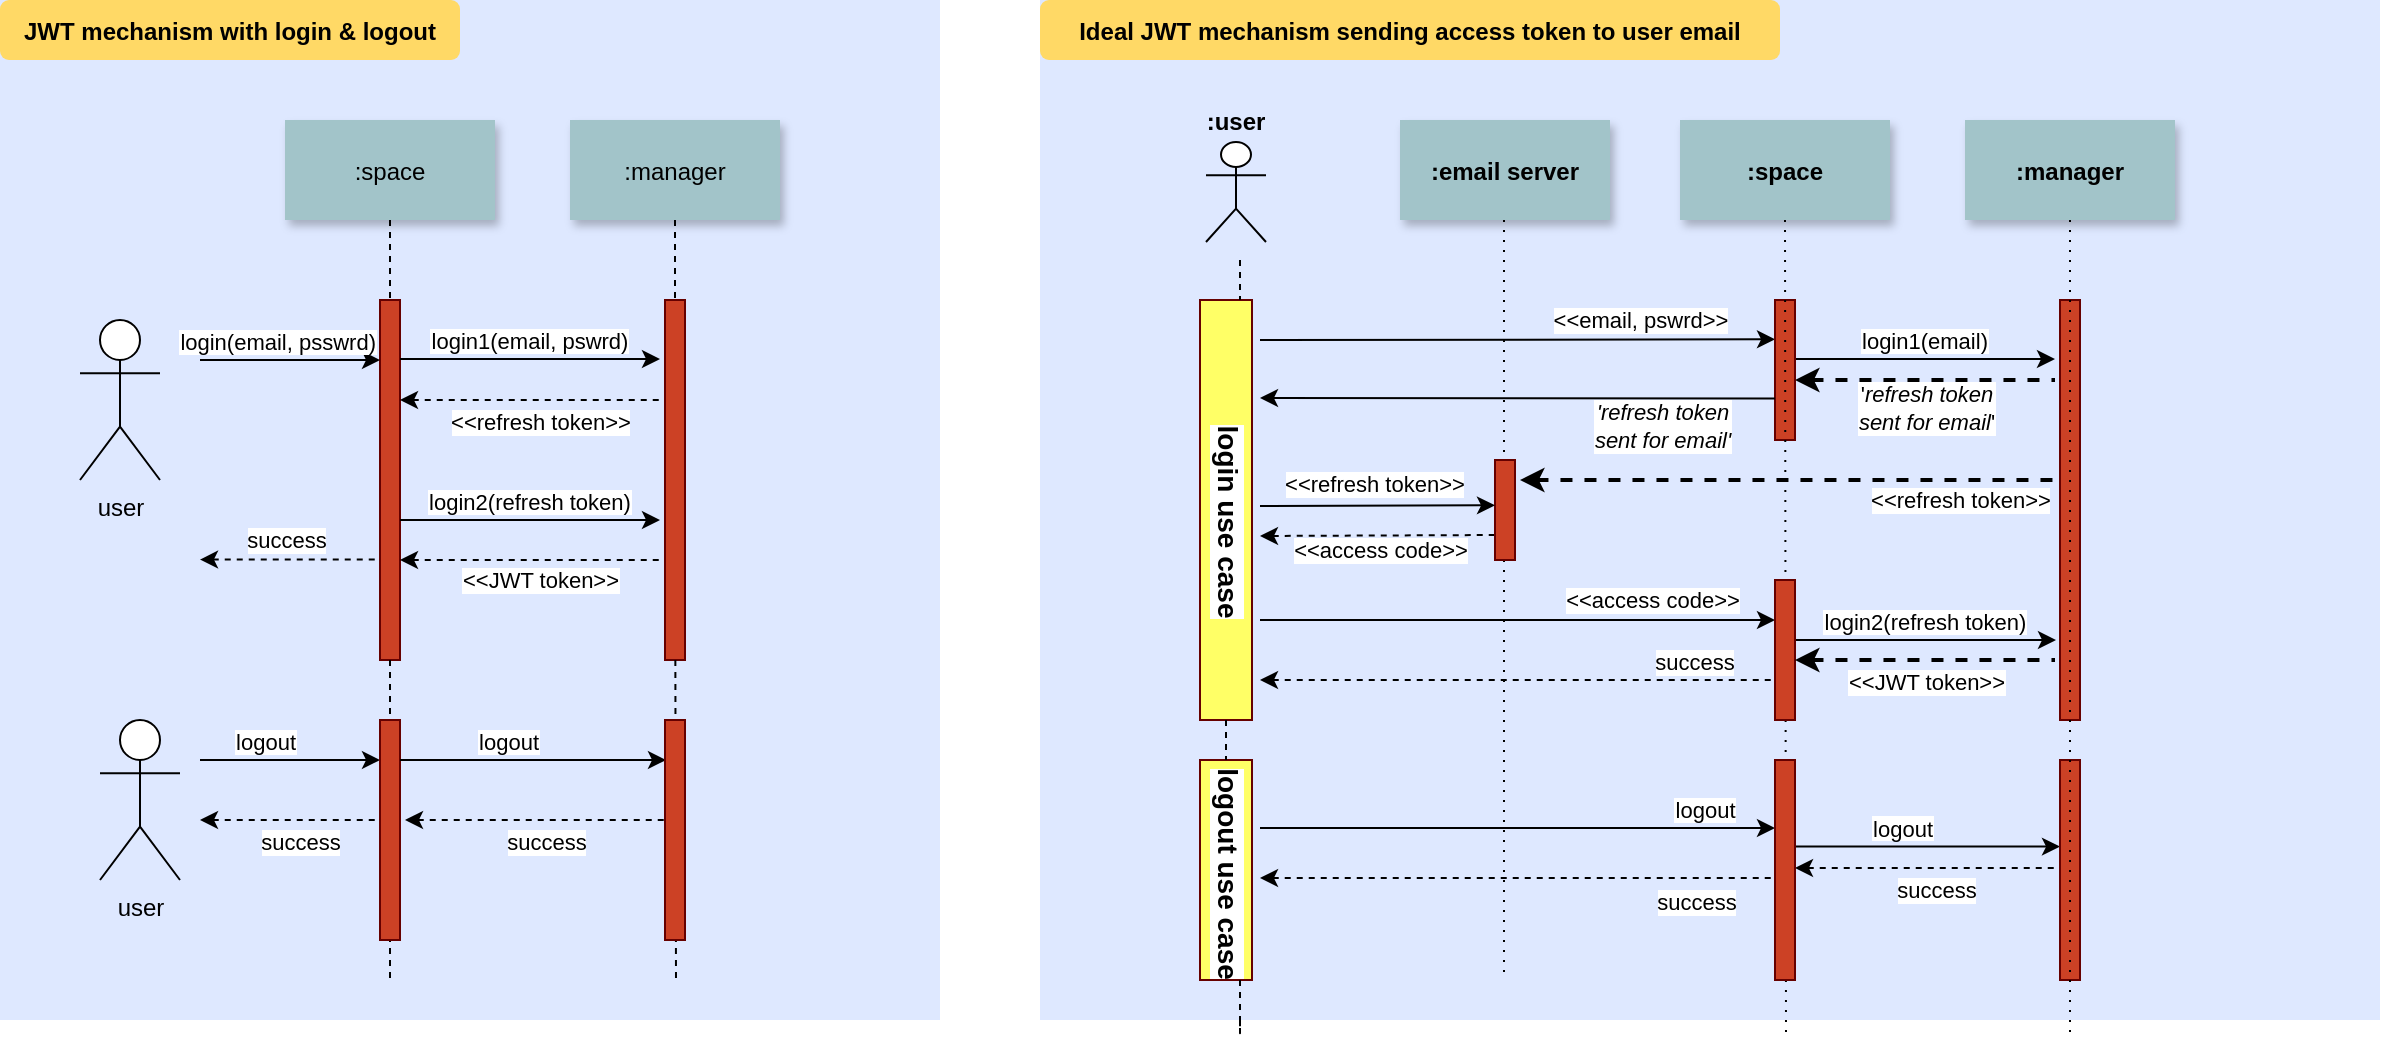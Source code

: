 <mxfile version="13.4.9" type="device"><diagram name="Page-1" id="9361dd3d-8414-5efd-6122-117bd74ce7a7"><mxGraphModel dx="1335" dy="773" grid="1" gridSize="10" guides="1" tooltips="1" connect="1" arrows="1" fold="1" page="0" pageScale="1.5" pageWidth="826" pageHeight="1169" background="#ffffff" math="0" shadow="0"><root><mxCell id="0"/><mxCell id="1" parent="0"/><mxCell id="HkiXsHCEsJmDDIfT9yJ9-106" value="" style="fillColor=#DEE8FF;strokeColor=none" vertex="1" parent="1"><mxGeometry x="530" width="670" height="510" as="geometry"/></mxCell><mxCell id="HkiXsHCEsJmDDIfT9yJ9-195" value="" style="strokeColor=#660000;fillColor=#FFFF66;horizontal=1;" vertex="1" parent="1"><mxGeometry x="610" y="380" width="26" height="110" as="geometry"/></mxCell><mxCell id="HkiXsHCEsJmDDIfT9yJ9-185" value="" style="strokeColor=#660000;fillColor=#FFFF66;horizontal=1;" vertex="1" parent="1"><mxGeometry x="610" y="150" width="26" height="210" as="geometry"/></mxCell><mxCell id="HkiXsHCEsJmDDIfT9yJ9-160" value="" style="edgeStyle=elbowEdgeStyle;elbow=horizontal;endArrow=none;dashed=1;dashPattern=1 4;" edge="1" parent="1" source="HkiXsHCEsJmDDIfT9yJ9-150"><mxGeometry x="787.5" y="310" width="100" height="100" as="geometry"><mxPoint x="763.172" y="110" as="sourcePoint"/><mxPoint x="762" y="490" as="targetPoint"/></mxGeometry></mxCell><mxCell id="69" value="" style="fillColor=#DEE8FF;strokeColor=none" parent="1" vertex="1"><mxGeometry x="10" width="470" height="510" as="geometry"/></mxCell><mxCell id="2" value="" style="fillColor=#CC4125;strokeColor=#660000" parent="1" vertex="1"><mxGeometry x="200" y="150" width="10" height="180" as="geometry"/></mxCell><mxCell id="3" value="login(email, psswrd)" style="edgeStyle=none;verticalLabelPosition=top;verticalAlign=bottom;labelPosition=left;align=right" parent="1" edge="1"><mxGeometry y="30.5" width="100" height="100" as="geometry"><mxPoint x="110" y="180" as="sourcePoint"/><mxPoint x="200" y="180" as="targetPoint"/><mxPoint x="45" as="offset"/></mxGeometry></mxCell><mxCell id="4" value=":space" style="shadow=1;fillColor=#A2C4C9;strokeColor=none" parent="1" vertex="1"><mxGeometry x="152.5" y="60" width="105" height="50" as="geometry"/></mxCell><mxCell id="6" value="" style="fillColor=#CC4125;strokeColor=#660000" parent="1" vertex="1"><mxGeometry x="342.5" y="150" width="10" height="180" as="geometry"/></mxCell><mxCell id="7" value=":manager" style="shadow=1;fillColor=#A2C4C9;strokeColor=none" parent="1" vertex="1"><mxGeometry x="295" y="60" width="105" height="50" as="geometry"/></mxCell><mxCell id="8" value="" style="edgeStyle=none;endArrow=none;dashed=1" parent="1" source="7" target="6" edge="1"><mxGeometry x="272.335" y="165" width="100" height="100" as="geometry"><mxPoint x="347.259" y="110" as="sourcePoint"/><mxPoint x="347.576" y="165" as="targetPoint"/></mxGeometry></mxCell><mxCell id="9" value="login1(email, pswrd)" style="edgeStyle=none;verticalLabelPosition=top;verticalAlign=bottom" parent="1" edge="1"><mxGeometry x="220" y="92" width="100" height="100" as="geometry"><mxPoint x="210" y="179.5" as="sourcePoint"/><mxPoint x="340" y="179.5" as="targetPoint"/></mxGeometry></mxCell><mxCell id="11" value="" style="edgeStyle=none;verticalLabelPosition=top;verticalAlign=bottom;endArrow=none;startArrow=classic;dashed=1" parent="1" edge="1"><mxGeometry x="220" y="112.499" width="100" height="100" as="geometry"><mxPoint x="210" y="199.999" as="sourcePoint"/><mxPoint x="340" y="199.999" as="targetPoint"/></mxGeometry></mxCell><mxCell id="HkiXsHCEsJmDDIfT9yJ9-90" value="&amp;lt;&amp;lt;refresh token&amp;gt;&amp;gt;" style="edgeLabel;html=1;align=center;verticalAlign=middle;resizable=0;points=[];" vertex="1" connectable="0" parent="11"><mxGeometry relative="1" as="geometry"><mxPoint x="5" y="10.42" as="offset"/></mxGeometry></mxCell><mxCell id="12" value="" style="edgeStyle=none;verticalLabelPosition=top;verticalAlign=bottom;labelPosition=left;align=right;endArrow=none;startArrow=classic;dashed=1" parent="1" edge="1"><mxGeometry x="110" y="179.759" width="100" height="100" as="geometry"><mxPoint x="110" y="279.759" as="sourcePoint"/><mxPoint x="200" y="279.759" as="targetPoint"/></mxGeometry></mxCell><mxCell id="HkiXsHCEsJmDDIfT9yJ9-94" value="success" style="edgeLabel;html=1;align=center;verticalAlign=middle;resizable=0;points=[];" vertex="1" connectable="0" parent="12"><mxGeometry relative="1" as="geometry"><mxPoint x="-2.5" y="-10.36" as="offset"/></mxGeometry></mxCell><mxCell id="33" value="" style="edgeStyle=elbowEdgeStyle;elbow=horizontal;endArrow=none;dashed=1" parent="1" source="4" target="2" edge="1"><mxGeometry x="230.0" y="310" width="100" height="100" as="geometry"><mxPoint x="230.0" y="410" as="sourcePoint"/><mxPoint x="330" y="310" as="targetPoint"/></mxGeometry></mxCell><mxCell id="44" value="" style="edgeStyle=none;dashed=1;endArrow=none" parent="1" source="2" edge="1"><mxGeometry x="50" y="300" width="100" height="100" as="geometry"><mxPoint x="50" y="400" as="sourcePoint"/><mxPoint x="205" y="490" as="targetPoint"/></mxGeometry></mxCell><mxCell id="52" value="" style="edgeStyle=none;endArrow=none;dashed=1" parent="1" source="6" edge="1"><mxGeometry x="376.571" y="339.697" width="100" height="100" as="geometry"><mxPoint x="451.736" y="284.697" as="sourcePoint"/><mxPoint x="348" y="490" as="targetPoint"/></mxGeometry></mxCell><mxCell id="71" value="JWT mechanism with login &amp; logout" style="rounded=1;fontStyle=1;fillColor=#FFD966;strokeColor=none" parent="1" vertex="1"><mxGeometry x="10" width="230" height="30" as="geometry"/></mxCell><mxCell id="HkiXsHCEsJmDDIfT9yJ9-89" value="user" style="shape=umlActor;verticalLabelPosition=bottom;verticalAlign=top;html=1;outlineConnect=0;" vertex="1" parent="1"><mxGeometry x="50" y="160" width="40" height="80" as="geometry"/></mxCell><mxCell id="HkiXsHCEsJmDDIfT9yJ9-91" value="login2(refresh token)" style="edgeStyle=none;verticalLabelPosition=top;verticalAlign=bottom" edge="1" parent="1"><mxGeometry x="220" y="172.5" width="100" height="100" as="geometry"><mxPoint x="210" y="260" as="sourcePoint"/><mxPoint x="340" y="260" as="targetPoint"/></mxGeometry></mxCell><mxCell id="HkiXsHCEsJmDDIfT9yJ9-92" value="" style="edgeStyle=none;verticalLabelPosition=top;verticalAlign=bottom;endArrow=none;startArrow=classic;dashed=1" edge="1" parent="1"><mxGeometry x="220" y="192.499" width="100" height="100" as="geometry"><mxPoint x="210" y="279.999" as="sourcePoint"/><mxPoint x="340" y="279.999" as="targetPoint"/></mxGeometry></mxCell><mxCell id="HkiXsHCEsJmDDIfT9yJ9-93" value="&amp;lt;&amp;lt;JWT token&amp;gt;&amp;gt;" style="edgeLabel;html=1;align=center;verticalAlign=middle;resizable=0;points=[];" vertex="1" connectable="0" parent="HkiXsHCEsJmDDIfT9yJ9-92"><mxGeometry relative="1" as="geometry"><mxPoint x="5" y="10.0" as="offset"/></mxGeometry></mxCell><mxCell id="HkiXsHCEsJmDDIfT9yJ9-96" value="user" style="shape=umlActor;verticalLabelPosition=bottom;verticalAlign=top;html=1;outlineConnect=0;" vertex="1" parent="1"><mxGeometry x="60" y="360" width="40" height="80" as="geometry"/></mxCell><mxCell id="HkiXsHCEsJmDDIfT9yJ9-98" value="logout" style="edgeStyle=none;verticalLabelPosition=top;verticalAlign=bottom;labelPosition=left;align=right" edge="1" parent="1"><mxGeometry width="100" height="100" as="geometry"><mxPoint x="110" y="380" as="sourcePoint"/><mxPoint x="200" y="380" as="targetPoint"/><mxPoint x="5" as="offset"/></mxGeometry></mxCell><mxCell id="HkiXsHCEsJmDDIfT9yJ9-99" value="" style="fillColor=#CC4125;strokeColor=#660000" vertex="1" parent="1"><mxGeometry x="200" y="360" width="10" height="110" as="geometry"/></mxCell><mxCell id="HkiXsHCEsJmDDIfT9yJ9-100" value="logout" style="edgeStyle=none;verticalLabelPosition=top;verticalAlign=bottom;labelPosition=left;align=right;" edge="1" parent="1"><mxGeometry x="100" width="100" height="100" as="geometry"><mxPoint x="210" y="380" as="sourcePoint"/><mxPoint x="343" y="380" as="targetPoint"/><mxPoint x="5" as="offset"/></mxGeometry></mxCell><mxCell id="HkiXsHCEsJmDDIfT9yJ9-101" value="" style="fillColor=#CC4125;strokeColor=#660000" vertex="1" parent="1"><mxGeometry x="342.5" y="360" width="10" height="110" as="geometry"/></mxCell><mxCell id="HkiXsHCEsJmDDIfT9yJ9-102" value="" style="edgeStyle=none;verticalLabelPosition=top;verticalAlign=bottom;endArrow=none;startArrow=classic;dashed=1" edge="1" parent="1"><mxGeometry x="222.5" y="322.499" width="100" height="100" as="geometry"><mxPoint x="212.5" y="409.999" as="sourcePoint"/><mxPoint x="342.5" y="409.999" as="targetPoint"/></mxGeometry></mxCell><mxCell id="HkiXsHCEsJmDDIfT9yJ9-103" value="success" style="edgeLabel;html=1;align=center;verticalAlign=middle;resizable=0;points=[];" vertex="1" connectable="0" parent="HkiXsHCEsJmDDIfT9yJ9-102"><mxGeometry relative="1" as="geometry"><mxPoint x="5" y="10.42" as="offset"/></mxGeometry></mxCell><mxCell id="HkiXsHCEsJmDDIfT9yJ9-104" value="" style="edgeStyle=none;verticalLabelPosition=top;verticalAlign=bottom;endArrow=none;startArrow=classic;dashed=1" edge="1" parent="1"><mxGeometry x="80" y="322.499" width="100" height="100" as="geometry"><mxPoint x="110" y="410" as="sourcePoint"/><mxPoint x="200" y="409.999" as="targetPoint"/></mxGeometry></mxCell><mxCell id="HkiXsHCEsJmDDIfT9yJ9-105" value="success" style="edgeLabel;html=1;align=center;verticalAlign=middle;resizable=0;points=[];" vertex="1" connectable="0" parent="HkiXsHCEsJmDDIfT9yJ9-104"><mxGeometry relative="1" as="geometry"><mxPoint x="5" y="10.42" as="offset"/></mxGeometry></mxCell><mxCell id="HkiXsHCEsJmDDIfT9yJ9-108" value="" style="edgeStyle=none;verticalLabelPosition=top;verticalAlign=bottom;labelPosition=left;align=right" edge="1" parent="1"><mxGeometry width="100" height="100" as="geometry"><mxPoint x="640" y="170" as="sourcePoint"/><mxPoint x="897.5" y="169.66" as="targetPoint"/><mxPoint x="101" as="offset"/></mxGeometry></mxCell><mxCell id="HkiXsHCEsJmDDIfT9yJ9-109" value=":space" style="shadow=1;fillColor=#A2C4C9;strokeColor=none;fontStyle=1" vertex="1" parent="1"><mxGeometry x="850" y="60" width="105" height="50" as="geometry"/></mxCell><mxCell id="HkiXsHCEsJmDDIfT9yJ9-110" value="" style="fillColor=#CC4125;strokeColor=#660000" vertex="1" parent="1"><mxGeometry x="1040" y="150" width="10" height="210" as="geometry"/></mxCell><mxCell id="HkiXsHCEsJmDDIfT9yJ9-111" value=":manager" style="shadow=1;fillColor=#A2C4C9;strokeColor=none;fontStyle=1" vertex="1" parent="1"><mxGeometry x="992.5" y="60" width="105" height="50" as="geometry"/></mxCell><mxCell id="HkiXsHCEsJmDDIfT9yJ9-113" value="login1(email)" style="edgeStyle=none;verticalLabelPosition=top;verticalAlign=bottom" edge="1" parent="1"><mxGeometry x="917.5" y="92" width="100" height="100" as="geometry"><mxPoint x="907.5" y="179.5" as="sourcePoint"/><mxPoint x="1037.5" y="179.5" as="targetPoint"/></mxGeometry></mxCell><mxCell id="HkiXsHCEsJmDDIfT9yJ9-114" value="" style="edgeStyle=none;verticalLabelPosition=top;verticalAlign=bottom;endArrow=none;startArrow=classic;dashed=1;strokeWidth=2;" edge="1" parent="1"><mxGeometry x="917.5" y="102.499" width="100" height="100" as="geometry"><mxPoint x="907.5" y="189.999" as="sourcePoint"/><mxPoint x="1037.5" y="189.999" as="targetPoint"/></mxGeometry></mxCell><mxCell id="HkiXsHCEsJmDDIfT9yJ9-115" value="'&lt;i&gt;refresh token&lt;br&gt;sent for email&lt;/i&gt;'" style="edgeLabel;html=1;align=center;verticalAlign=middle;resizable=0;points=[];" vertex="1" connectable="0" parent="HkiXsHCEsJmDDIfT9yJ9-114"><mxGeometry relative="1" as="geometry"><mxPoint y="14" as="offset"/></mxGeometry></mxCell><mxCell id="HkiXsHCEsJmDDIfT9yJ9-151" value="&amp;lt;&amp;lt;refresh token&amp;gt;&amp;gt;" style="edgeLabel;html=1;align=center;verticalAlign=middle;resizable=0;points=[];" vertex="1" connectable="0" parent="HkiXsHCEsJmDDIfT9yJ9-114"><mxGeometry relative="1" as="geometry"><mxPoint x="17.5" y="60" as="offset"/></mxGeometry></mxCell><mxCell id="HkiXsHCEsJmDDIfT9yJ9-163" value="&amp;lt;&amp;lt;access code&amp;gt;&amp;gt;" style="edgeLabel;html=1;align=center;verticalAlign=middle;resizable=0;points=[];" vertex="1" connectable="0" parent="HkiXsHCEsJmDDIfT9yJ9-114"><mxGeometry relative="1" as="geometry"><mxPoint x="-272.33" y="85" as="offset"/></mxGeometry></mxCell><mxCell id="HkiXsHCEsJmDDIfT9yJ9-116" value="" style="edgeStyle=none;verticalLabelPosition=top;verticalAlign=bottom;labelPosition=left;align=right;endArrow=none;startArrow=classic;dashed=1;entryX=0;entryY=0.75;entryDx=0;entryDy=0;" edge="1" parent="1" target="HkiXsHCEsJmDDIfT9yJ9-159"><mxGeometry x="660" y="169.999" width="100" height="100" as="geometry"><mxPoint x="640" y="268" as="sourcePoint"/><mxPoint x="750" y="269.999" as="targetPoint"/></mxGeometry></mxCell><mxCell id="HkiXsHCEsJmDDIfT9yJ9-119" value="" style="edgeStyle=none;dashed=1;endArrow=none;exitX=0.5;exitY=1;exitDx=0;exitDy=0;dashPattern=1 4;" edge="1" source="HkiXsHCEsJmDDIfT9yJ9-187" parent="1"><mxGeometry x="747.5" y="285" width="100" height="100" as="geometry"><mxPoint x="747.5" y="385" as="sourcePoint"/><mxPoint x="903" y="485" as="targetPoint"/></mxGeometry></mxCell><mxCell id="HkiXsHCEsJmDDIfT9yJ9-121" value="Ideal JWT mechanism sending access token to user email" style="rounded=1;fontStyle=1;fillColor=#FFD966;strokeColor=none" vertex="1" parent="1"><mxGeometry x="530" width="370" height="30" as="geometry"/></mxCell><mxCell id="HkiXsHCEsJmDDIfT9yJ9-122" value="" style="shape=umlActor;verticalLabelPosition=bottom;verticalAlign=top;html=1;outlineConnect=0;" vertex="1" parent="1"><mxGeometry x="613" y="71" width="30" height="50" as="geometry"/></mxCell><mxCell id="HkiXsHCEsJmDDIfT9yJ9-124" value="" style="edgeStyle=none;verticalLabelPosition=top;verticalAlign=bottom;endArrow=none;startArrow=classic;dashed=1;strokeWidth=2;" edge="1" parent="1"><mxGeometry x="920" y="167.159" width="100" height="100" as="geometry"><mxPoint x="770" y="240" as="sourcePoint"/><mxPoint x="1040" y="240" as="targetPoint"/></mxGeometry></mxCell><mxCell id="HkiXsHCEsJmDDIfT9yJ9-127" value="logout" style="edgeStyle=none;verticalLabelPosition=top;verticalAlign=bottom;labelPosition=left;align=right;entryX=0;entryY=0.5;entryDx=0;entryDy=0;" edge="1" parent="1"><mxGeometry y="-21" width="100" height="100" as="geometry"><mxPoint x="640" y="414" as="sourcePoint"/><mxPoint x="897.5" y="414" as="targetPoint"/><mxPoint x="111" as="offset"/></mxGeometry></mxCell><mxCell id="HkiXsHCEsJmDDIfT9yJ9-129" value="logout" style="edgeStyle=none;verticalLabelPosition=top;verticalAlign=bottom;labelPosition=left;align=right;" edge="1" parent="1"><mxGeometry x="797" y="43.31" width="100" height="100" as="geometry"><mxPoint x="907" y="423.31" as="sourcePoint"/><mxPoint x="1040" y="423.31" as="targetPoint"/><mxPoint x="5" as="offset"/></mxGeometry></mxCell><mxCell id="HkiXsHCEsJmDDIfT9yJ9-131" value="" style="edgeStyle=none;verticalLabelPosition=top;verticalAlign=bottom;endArrow=none;startArrow=classic;dashed=1" edge="1" parent="1"><mxGeometry x="917.5" y="346.499" width="100" height="100" as="geometry"><mxPoint x="907.5" y="433.999" as="sourcePoint"/><mxPoint x="1037.5" y="433.999" as="targetPoint"/></mxGeometry></mxCell><mxCell id="HkiXsHCEsJmDDIfT9yJ9-132" value="success" style="edgeLabel;html=1;align=center;verticalAlign=middle;resizable=0;points=[];" vertex="1" connectable="0" parent="HkiXsHCEsJmDDIfT9yJ9-131"><mxGeometry relative="1" as="geometry"><mxPoint x="5" y="10.42" as="offset"/></mxGeometry></mxCell><mxCell id="HkiXsHCEsJmDDIfT9yJ9-133" value="" style="edgeStyle=none;verticalLabelPosition=top;verticalAlign=bottom;endArrow=none;startArrow=classic;dashed=1" edge="1" parent="1"><mxGeometry x="777.5" y="351.499" width="100" height="100" as="geometry"><mxPoint x="640" y="439" as="sourcePoint"/><mxPoint x="897.5" y="438.999" as="targetPoint"/></mxGeometry></mxCell><mxCell id="HkiXsHCEsJmDDIfT9yJ9-158" value="success" style="edgeLabel;html=1;align=center;verticalAlign=middle;resizable=0;points=[];" vertex="1" connectable="0" parent="HkiXsHCEsJmDDIfT9yJ9-133"><mxGeometry relative="1" as="geometry"><mxPoint x="89" y="12.0" as="offset"/></mxGeometry></mxCell><mxCell id="HkiXsHCEsJmDDIfT9yJ9-150" value=":email server" style="shadow=1;fillColor=#A2C4C9;strokeColor=none;fontStyle=1" vertex="1" parent="1"><mxGeometry x="710" y="60" width="105" height="50" as="geometry"/></mxCell><mxCell id="HkiXsHCEsJmDDIfT9yJ9-159" value="" style="fillColor=#CC4125;strokeColor=#660000" vertex="1" parent="1"><mxGeometry x="757.5" y="230" width="10" height="50" as="geometry"/></mxCell><mxCell id="HkiXsHCEsJmDDIfT9yJ9-161" value="login2(refresh token)" style="edgeStyle=none;verticalLabelPosition=top;verticalAlign=bottom" edge="1" parent="1"><mxGeometry x="917.5" y="232.5" width="100" height="100" as="geometry"><mxPoint x="907.5" y="320.0" as="sourcePoint"/><mxPoint x="1038" y="320" as="targetPoint"/></mxGeometry></mxCell><mxCell id="HkiXsHCEsJmDDIfT9yJ9-107" value="" style="fillColor=#CC4125;strokeColor=#660000" vertex="1" parent="1"><mxGeometry x="897.5" y="150" width="10" height="70" as="geometry"/></mxCell><mxCell id="HkiXsHCEsJmDDIfT9yJ9-162" value="" style="edgeStyle=none;dashed=1;endArrow=none;exitX=0.5;exitY=1;exitDx=0;exitDy=0;dashPattern=1 4;" edge="1" parent="1" source="HkiXsHCEsJmDDIfT9yJ9-109"><mxGeometry x="747.5" y="300" width="100" height="100" as="geometry"><mxPoint x="902.5" y="110" as="sourcePoint"/><mxPoint x="903" y="520" as="targetPoint"/></mxGeometry></mxCell><mxCell id="HkiXsHCEsJmDDIfT9yJ9-164" value="" style="edgeStyle=none;verticalLabelPosition=top;verticalAlign=bottom;labelPosition=left;align=right" edge="1" parent="1"><mxGeometry x="557.5" y="-127.34" width="100" height="100" as="geometry"><mxPoint x="640" y="253" as="sourcePoint"/><mxPoint x="757.5" y="252.66" as="targetPoint"/><mxPoint x="5" as="offset"/></mxGeometry></mxCell><mxCell id="HkiXsHCEsJmDDIfT9yJ9-166" value="" style="edgeStyle=none;verticalLabelPosition=top;verticalAlign=bottom;labelPosition=left;align=right" edge="1" parent="1"><mxGeometry y="-30" width="100" height="100" as="geometry"><mxPoint x="640" y="310" as="sourcePoint"/><mxPoint x="897.5" y="310" as="targetPoint"/><mxPoint x="111" y="-20" as="offset"/></mxGeometry></mxCell><mxCell id="HkiXsHCEsJmDDIfT9yJ9-167" value="" style="fillColor=#CC4125;strokeColor=#660000" vertex="1" parent="1"><mxGeometry x="897.5" y="290" width="10" height="70" as="geometry"/></mxCell><mxCell id="HkiXsHCEsJmDDIfT9yJ9-169" value="" style="edgeStyle=none;verticalLabelPosition=top;verticalAlign=bottom;endArrow=none;startArrow=classic;dashed=1;strokeWidth=2;" edge="1" parent="1"><mxGeometry x="917.5" y="242.499" width="100" height="100" as="geometry"><mxPoint x="907.5" y="329.999" as="sourcePoint"/><mxPoint x="1037.5" y="329.999" as="targetPoint"/></mxGeometry></mxCell><mxCell id="HkiXsHCEsJmDDIfT9yJ9-170" value="&amp;lt;&amp;lt;JWT token&amp;gt;&amp;gt;" style="edgeLabel;html=1;align=center;verticalAlign=middle;resizable=0;points=[];" vertex="1" connectable="0" parent="HkiXsHCEsJmDDIfT9yJ9-169"><mxGeometry relative="1" as="geometry"><mxPoint y="10.59" as="offset"/></mxGeometry></mxCell><mxCell id="HkiXsHCEsJmDDIfT9yJ9-173" value="" style="edgeStyle=none;verticalLabelPosition=top;verticalAlign=bottom;endArrow=none;startArrow=classic;dashed=1" edge="1" parent="1"><mxGeometry x="777.5" y="252.499" width="100" height="100" as="geometry"><mxPoint x="640" y="340" as="sourcePoint"/><mxPoint x="897.5" y="339.999" as="targetPoint"/></mxGeometry></mxCell><mxCell id="HkiXsHCEsJmDDIfT9yJ9-175" value="success" style="edgeLabel;html=1;align=center;verticalAlign=middle;resizable=0;points=[];" vertex="1" connectable="0" parent="HkiXsHCEsJmDDIfT9yJ9-173"><mxGeometry relative="1" as="geometry"><mxPoint x="88" y="-9.66" as="offset"/></mxGeometry></mxCell><mxCell id="HkiXsHCEsJmDDIfT9yJ9-190" value="&amp;lt;&amp;lt;access code&amp;gt;&amp;gt;" style="edgeLabel;html=1;align=center;verticalAlign=middle;resizable=0;points=[];" vertex="1" connectable="0" parent="HkiXsHCEsJmDDIfT9yJ9-173"><mxGeometry relative="1" as="geometry"><mxPoint x="67" y="-40" as="offset"/></mxGeometry></mxCell><mxCell id="HkiXsHCEsJmDDIfT9yJ9-191" value="&amp;lt;&amp;lt;email, pswrd&amp;gt;&amp;gt;" style="edgeLabel;html=1;align=center;verticalAlign=middle;resizable=0;points=[];" vertex="1" connectable="0" parent="HkiXsHCEsJmDDIfT9yJ9-173"><mxGeometry relative="1" as="geometry"><mxPoint x="61" y="-180" as="offset"/></mxGeometry></mxCell><mxCell id="HkiXsHCEsJmDDIfT9yJ9-178" value="" style="edgeStyle=elbowEdgeStyle;elbow=horizontal;endArrow=none;dashed=1;" edge="1" parent="1" source="HkiXsHCEsJmDDIfT9yJ9-195"><mxGeometry x="655.5" y="330" width="100" height="100" as="geometry"><mxPoint x="630" y="130" as="sourcePoint"/><mxPoint x="630" y="510" as="targetPoint"/><Array as="points"><mxPoint x="630" y="520"/></Array></mxGeometry></mxCell><mxCell id="HkiXsHCEsJmDDIfT9yJ9-180" value="&lt;b&gt;:user&lt;/b&gt;" style="text;html=1;strokeColor=none;fillColor=none;align=center;verticalAlign=middle;whiteSpace=wrap;rounded=0;" vertex="1" parent="1"><mxGeometry x="608" y="51" width="40" height="20" as="geometry"/></mxCell><mxCell id="HkiXsHCEsJmDDIfT9yJ9-181" value="" style="edgeStyle=none;verticalLabelPosition=top;verticalAlign=bottom;endArrow=none;startArrow=classic;strokeWidth=1;" edge="1" parent="1"><mxGeometry x="777.5" y="111.789" width="100" height="100" as="geometry"><mxPoint x="640" y="199" as="sourcePoint"/><mxPoint x="897.5" y="199.289" as="targetPoint"/></mxGeometry></mxCell><mxCell id="HkiXsHCEsJmDDIfT9yJ9-182" value="&lt;i&gt;'refresh token&lt;br&gt;sent for email'&lt;/i&gt;" style="edgeLabel;html=1;align=center;verticalAlign=middle;resizable=0;points=[];" vertex="1" connectable="0" parent="HkiXsHCEsJmDDIfT9yJ9-181"><mxGeometry relative="1" as="geometry"><mxPoint x="72.0" y="13.86" as="offset"/></mxGeometry></mxCell><mxCell id="HkiXsHCEsJmDDIfT9yJ9-183" value="&amp;lt;&amp;lt;refresh token&amp;gt;&amp;gt;" style="edgeLabel;html=1;align=center;verticalAlign=middle;resizable=0;points=[];" vertex="1" connectable="0" parent="HkiXsHCEsJmDDIfT9yJ9-181"><mxGeometry relative="1" as="geometry"><mxPoint x="-72.0" y="42.86" as="offset"/></mxGeometry></mxCell><mxCell id="HkiXsHCEsJmDDIfT9yJ9-184" value="&lt;div style=&quot;font-size: 14px;&quot;&gt;login use case&lt;/div&gt;" style="edgeLabel;html=1;align=center;verticalAlign=middle;resizable=0;points=[];rotation=90;fontStyle=1;fontSize=14;" vertex="1" connectable="0" parent="HkiXsHCEsJmDDIfT9yJ9-181"><mxGeometry relative="1" as="geometry"><mxPoint x="-145" y="60.86" as="offset"/></mxGeometry></mxCell><mxCell id="HkiXsHCEsJmDDIfT9yJ9-199" value="&lt;div style=&quot;font-size: 14px&quot;&gt;logout use case&lt;/div&gt;" style="edgeLabel;html=1;align=center;verticalAlign=middle;resizable=0;points=[];rotation=90;fontStyle=1;fontSize=14;" vertex="1" connectable="0" parent="HkiXsHCEsJmDDIfT9yJ9-181"><mxGeometry relative="1" as="geometry"><mxPoint x="-145" y="236.86" as="offset"/></mxGeometry></mxCell><mxCell id="HkiXsHCEsJmDDIfT9yJ9-186" value="" style="edgeStyle=elbowEdgeStyle;elbow=horizontal;endArrow=none;dashed=1;" edge="1" parent="1" target="HkiXsHCEsJmDDIfT9yJ9-185"><mxGeometry x="655.5" y="330" width="100" height="100" as="geometry"><mxPoint x="630" y="130" as="sourcePoint"/><mxPoint x="630" y="510" as="targetPoint"/></mxGeometry></mxCell><mxCell id="HkiXsHCEsJmDDIfT9yJ9-187" value="" style="fillColor=#CC4125;strokeColor=#660000" vertex="1" parent="1"><mxGeometry x="897.5" y="380" width="10" height="110" as="geometry"/></mxCell><mxCell id="HkiXsHCEsJmDDIfT9yJ9-193" value="" style="fillColor=#CC4125;strokeColor=#660000" vertex="1" parent="1"><mxGeometry x="1040" y="380" width="10" height="110" as="geometry"/></mxCell><mxCell id="HkiXsHCEsJmDDIfT9yJ9-194" value="" style="edgeStyle=none;endArrow=none;dashed=1;exitX=0.5;exitY=1;exitDx=0;exitDy=0;dashPattern=1 4;" edge="1" parent="1" source="HkiXsHCEsJmDDIfT9yJ9-111"><mxGeometry x="1074.071" y="339.697" width="100" height="100" as="geometry"><mxPoint x="1045" y="110" as="sourcePoint"/><mxPoint x="1045" y="520" as="targetPoint"/></mxGeometry></mxCell><mxCell id="HkiXsHCEsJmDDIfT9yJ9-196" value="" style="edgeStyle=elbowEdgeStyle;elbow=horizontal;endArrow=none;dashed=1;" edge="1" parent="1" source="HkiXsHCEsJmDDIfT9yJ9-185" target="HkiXsHCEsJmDDIfT9yJ9-195"><mxGeometry x="655.5" y="330" width="100" height="100" as="geometry"><mxPoint x="630" y="360" as="sourcePoint"/><mxPoint x="630" y="510" as="targetPoint"/></mxGeometry></mxCell></root></mxGraphModel></diagram></mxfile>